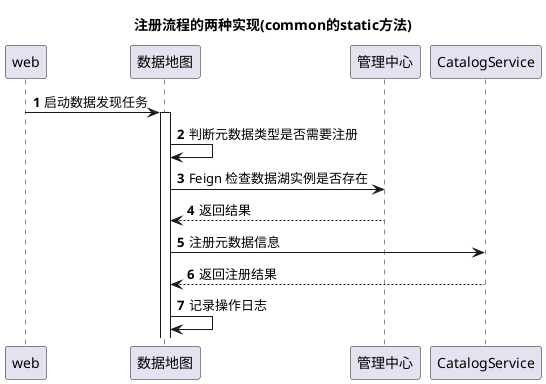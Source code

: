 @startuml
title 注册流程的两种实现(common的static方法)
participant "web" as web
participant "数据地图" as map
participant "管理中心" as lake
participant "CatalogService" as cls
autonumber
web->map:启动数据发现任务
activate map
map->map:判断元数据类型是否需要注册
map->lake:Feign 检查数据湖实例是否存在
lake-->map:返回结果
map->cls:注册元数据信息
cls-->map:返回注册结果
map->map:记录操作日志
@enduml